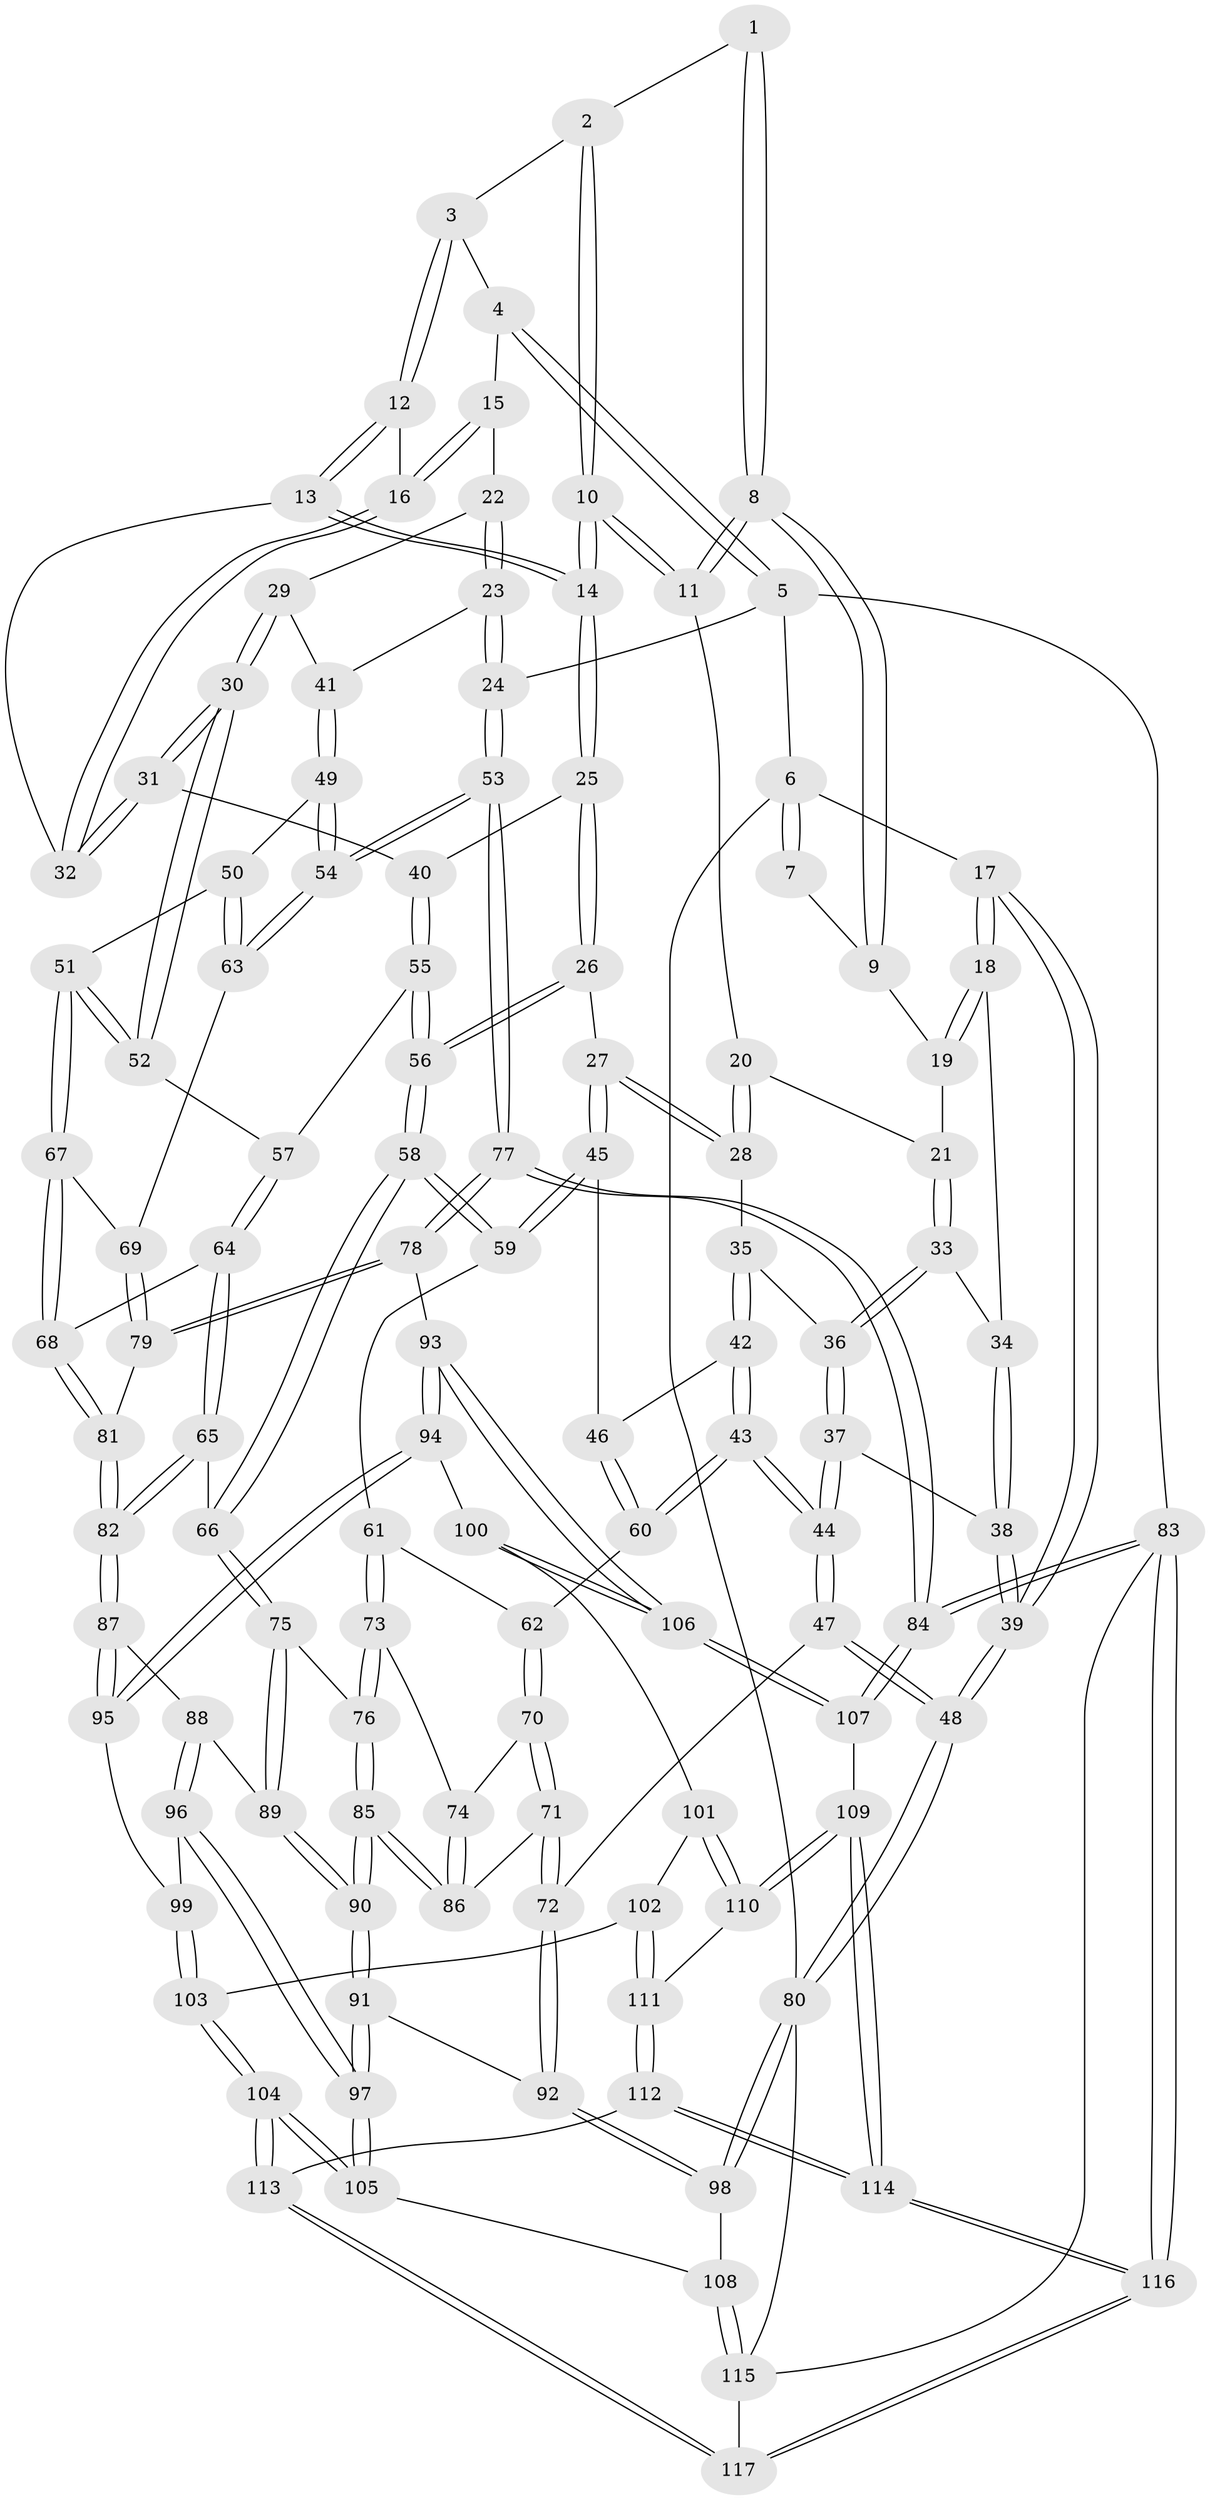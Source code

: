 // Generated by graph-tools (version 1.1) at 2025/38/03/09/25 02:38:35]
// undirected, 117 vertices, 289 edges
graph export_dot {
graph [start="1"]
  node [color=gray90,style=filled];
  1 [pos="+0.45624896146714855+0"];
  2 [pos="+0.5213617004931675+0"];
  3 [pos="+0.6770600820498589+0"];
  4 [pos="+0.8048972893155897+0"];
  5 [pos="+1+0"];
  6 [pos="+0+0"];
  7 [pos="+0.3164897771954422+0"];
  8 [pos="+0.3761539304308016+0.07053952476284474"];
  9 [pos="+0.29885262549486097+0.0410103082587738"];
  10 [pos="+0.48940805477880955+0.1151827104269058"];
  11 [pos="+0.3905198634543229+0.10339310852553994"];
  12 [pos="+0.6367794373620635+0.046385032875811416"];
  13 [pos="+0.5488246508928583+0.1354168306234866"];
  14 [pos="+0.5262288884124907+0.14907308013319479"];
  15 [pos="+0.8128633111733365+0.06466974997828395"];
  16 [pos="+0.7127468364080503+0.13370748295722754"];
  17 [pos="+0+0"];
  18 [pos="+0.01678292228493178+0"];
  19 [pos="+0.25016032280148226+0.06363255555857669"];
  20 [pos="+0.38960357541382223+0.10453819987000879"];
  21 [pos="+0.27529469752504176+0.14819849110473995"];
  22 [pos="+0.8524875419545265+0.11825602517511158"];
  23 [pos="+1+0.07991132478000858"];
  24 [pos="+1+0"];
  25 [pos="+0.5281907531152544+0.19690110783788745"];
  26 [pos="+0.5092820337125828+0.2365538154896886"];
  27 [pos="+0.4162356784180734+0.26664331888313403"];
  28 [pos="+0.3772874036492989+0.18531791974250733"];
  29 [pos="+0.8510503783696873+0.1758329960528318"];
  30 [pos="+0.7670545346156623+0.25849613396438"];
  31 [pos="+0.7170157949293087+0.22761919595577992"];
  32 [pos="+0.7074658983096357+0.16672698115857884"];
  33 [pos="+0.27514544586827644+0.14851483785779604"];
  34 [pos="+0.1763260839224043+0.14354297730262328"];
  35 [pos="+0.28391835361311457+0.21136003357733535"];
  36 [pos="+0.27695867405101077+0.2068129559268026"];
  37 [pos="+0.23265892994913773+0.22965014940308906"];
  38 [pos="+0.1859946238201885+0.21850516576162762"];
  39 [pos="+0+0.369352096975759"];
  40 [pos="+0.6761708077544683+0.24047356606330908"];
  41 [pos="+0.9340457710322307+0.22108723537259373"];
  42 [pos="+0.31927889671675935+0.26284690214533973"];
  43 [pos="+0.23453752412152543+0.35479502982109307"];
  44 [pos="+0.22659761448643106+0.3568273481924683"];
  45 [pos="+0.3950618051372309+0.28944884940066307"];
  46 [pos="+0.37935583780449394+0.2860856662563128"];
  47 [pos="+0.07813777582307016+0.47398936310330264"];
  48 [pos="+0+0.43211605001816283"];
  49 [pos="+0.9403389293074379+0.2860749988950142"];
  50 [pos="+0.8576324230888828+0.30932592705592654"];
  51 [pos="+0.8049054288549639+0.3160655285063583"];
  52 [pos="+0.7723507484713162+0.27295391560832793"];
  53 [pos="+1+0.40081383102316087"];
  54 [pos="+1+0.35980278199444315"];
  55 [pos="+0.6181306515917724+0.3325161867004601"];
  56 [pos="+0.5592490850616545+0.3532610058121556"];
  57 [pos="+0.6775669669207038+0.36007993833918556"];
  58 [pos="+0.5402497105274279+0.41187710467629635"];
  59 [pos="+0.39681615833383105+0.34769202820519646"];
  60 [pos="+0.2655634552741452+0.35791614045014947"];
  61 [pos="+0.3788244050313397+0.37250678135147886"];
  62 [pos="+0.3227682507691514+0.37471736275027345"];
  63 [pos="+0.9286782214782466+0.4037332115460823"];
  64 [pos="+0.6930058702590532+0.4053308203474896"];
  65 [pos="+0.6340906782706693+0.47726956270314613"];
  66 [pos="+0.5425595131738442+0.4316936228987584"];
  67 [pos="+0.8034314702388959+0.39321939758804203"];
  68 [pos="+0.7957199508613233+0.4054414885950383"];
  69 [pos="+0.9066401005649265+0.4178348192303428"];
  70 [pos="+0.3013036269821984+0.4733214595269954"];
  71 [pos="+0.24810229841333858+0.4946718156774799"];
  72 [pos="+0.08740554216037033+0.4811500012942651"];
  73 [pos="+0.3802038099110614+0.4588316603459491"];
  74 [pos="+0.3801065313273279+0.4588661173053876"];
  75 [pos="+0.4706327280082048+0.5094082614644265"];
  76 [pos="+0.468013968097501+0.5088609363765908"];
  77 [pos="+1+0.5942790951233407"];
  78 [pos="+0.9662704169925409+0.6145399463662505"];
  79 [pos="+0.906346216606318+0.5542578295951255"];
  80 [pos="+0+0.8985976849069044"];
  81 [pos="+0.7903953453590208+0.5043999674220111"];
  82 [pos="+0.689149891173673+0.5659922674169255"];
  83 [pos="+1+1"];
  84 [pos="+1+0.8204979703121095"];
  85 [pos="+0.3412452646399122+0.5758349574174838"];
  86 [pos="+0.33854243057100436+0.5723274134324429"];
  87 [pos="+0.6815163519937301+0.6004531456818312"];
  88 [pos="+0.49311424208021176+0.5833234078964181"];
  89 [pos="+0.4869706243198123+0.5774964153138963"];
  90 [pos="+0.34674312820674796+0.6796935021944834"];
  91 [pos="+0.3385842738682171+0.6981166413274773"];
  92 [pos="+0.1908514628496083+0.6681856377528604"];
  93 [pos="+0.9637204071043647+0.6168500022750604"];
  94 [pos="+0.691629947781479+0.6279424266877741"];
  95 [pos="+0.6821234397976064+0.603732925653558"];
  96 [pos="+0.5140906252444003+0.6796036276273485"];
  97 [pos="+0.4135977949771616+0.830187946108838"];
  98 [pos="+0.1279861429234476+0.8218627492739228"];
  99 [pos="+0.5316004821376514+0.6811958847120337"];
  100 [pos="+0.6955321056783602+0.6587027869613956"];
  101 [pos="+0.6718855742945122+0.7261999192567763"];
  102 [pos="+0.6503164573308555+0.7447820670974701"];
  103 [pos="+0.6374603528793754+0.7500564765834441"];
  104 [pos="+0.44728056028262353+0.9134098320964561"];
  105 [pos="+0.4207631815947945+0.8725403898048167"];
  106 [pos="+0.8736370220740778+0.7366751616050569"];
  107 [pos="+0.8665114564318058+0.7896682863282736"];
  108 [pos="+0.16204269890448542+0.8498743332950974"];
  109 [pos="+0.8475569872807236+0.8432747002506276"];
  110 [pos="+0.7960857288857415+0.8380734046326341"];
  111 [pos="+0.6918528270752806+0.888322625392138"];
  112 [pos="+0.6736696277791926+0.9107653605298258"];
  113 [pos="+0.46289909261661694+0.9795147637594316"];
  114 [pos="+1+1"];
  115 [pos="+0.21067752908469922+1"];
  116 [pos="+1+1"];
  117 [pos="+0.44547142927306005+1"];
  1 -- 2;
  1 -- 8;
  1 -- 8;
  2 -- 3;
  2 -- 10;
  2 -- 10;
  3 -- 4;
  3 -- 12;
  3 -- 12;
  4 -- 5;
  4 -- 5;
  4 -- 15;
  5 -- 6;
  5 -- 24;
  5 -- 83;
  6 -- 7;
  6 -- 7;
  6 -- 17;
  6 -- 80;
  7 -- 9;
  8 -- 9;
  8 -- 9;
  8 -- 11;
  8 -- 11;
  9 -- 19;
  10 -- 11;
  10 -- 11;
  10 -- 14;
  10 -- 14;
  11 -- 20;
  12 -- 13;
  12 -- 13;
  12 -- 16;
  13 -- 14;
  13 -- 14;
  13 -- 32;
  14 -- 25;
  14 -- 25;
  15 -- 16;
  15 -- 16;
  15 -- 22;
  16 -- 32;
  16 -- 32;
  17 -- 18;
  17 -- 18;
  17 -- 39;
  17 -- 39;
  18 -- 19;
  18 -- 19;
  18 -- 34;
  19 -- 21;
  20 -- 21;
  20 -- 28;
  20 -- 28;
  21 -- 33;
  21 -- 33;
  22 -- 23;
  22 -- 23;
  22 -- 29;
  23 -- 24;
  23 -- 24;
  23 -- 41;
  24 -- 53;
  24 -- 53;
  25 -- 26;
  25 -- 26;
  25 -- 40;
  26 -- 27;
  26 -- 56;
  26 -- 56;
  27 -- 28;
  27 -- 28;
  27 -- 45;
  27 -- 45;
  28 -- 35;
  29 -- 30;
  29 -- 30;
  29 -- 41;
  30 -- 31;
  30 -- 31;
  30 -- 52;
  30 -- 52;
  31 -- 32;
  31 -- 32;
  31 -- 40;
  33 -- 34;
  33 -- 36;
  33 -- 36;
  34 -- 38;
  34 -- 38;
  35 -- 36;
  35 -- 42;
  35 -- 42;
  36 -- 37;
  36 -- 37;
  37 -- 38;
  37 -- 44;
  37 -- 44;
  38 -- 39;
  38 -- 39;
  39 -- 48;
  39 -- 48;
  40 -- 55;
  40 -- 55;
  41 -- 49;
  41 -- 49;
  42 -- 43;
  42 -- 43;
  42 -- 46;
  43 -- 44;
  43 -- 44;
  43 -- 60;
  43 -- 60;
  44 -- 47;
  44 -- 47;
  45 -- 46;
  45 -- 59;
  45 -- 59;
  46 -- 60;
  46 -- 60;
  47 -- 48;
  47 -- 48;
  47 -- 72;
  48 -- 80;
  48 -- 80;
  49 -- 50;
  49 -- 54;
  49 -- 54;
  50 -- 51;
  50 -- 63;
  50 -- 63;
  51 -- 52;
  51 -- 52;
  51 -- 67;
  51 -- 67;
  52 -- 57;
  53 -- 54;
  53 -- 54;
  53 -- 77;
  53 -- 77;
  54 -- 63;
  54 -- 63;
  55 -- 56;
  55 -- 56;
  55 -- 57;
  56 -- 58;
  56 -- 58;
  57 -- 64;
  57 -- 64;
  58 -- 59;
  58 -- 59;
  58 -- 66;
  58 -- 66;
  59 -- 61;
  60 -- 62;
  61 -- 62;
  61 -- 73;
  61 -- 73;
  62 -- 70;
  62 -- 70;
  63 -- 69;
  64 -- 65;
  64 -- 65;
  64 -- 68;
  65 -- 66;
  65 -- 82;
  65 -- 82;
  66 -- 75;
  66 -- 75;
  67 -- 68;
  67 -- 68;
  67 -- 69;
  68 -- 81;
  68 -- 81;
  69 -- 79;
  69 -- 79;
  70 -- 71;
  70 -- 71;
  70 -- 74;
  71 -- 72;
  71 -- 72;
  71 -- 86;
  72 -- 92;
  72 -- 92;
  73 -- 74;
  73 -- 76;
  73 -- 76;
  74 -- 86;
  74 -- 86;
  75 -- 76;
  75 -- 89;
  75 -- 89;
  76 -- 85;
  76 -- 85;
  77 -- 78;
  77 -- 78;
  77 -- 84;
  77 -- 84;
  78 -- 79;
  78 -- 79;
  78 -- 93;
  79 -- 81;
  80 -- 98;
  80 -- 98;
  80 -- 115;
  81 -- 82;
  81 -- 82;
  82 -- 87;
  82 -- 87;
  83 -- 84;
  83 -- 84;
  83 -- 116;
  83 -- 116;
  83 -- 115;
  84 -- 107;
  84 -- 107;
  85 -- 86;
  85 -- 86;
  85 -- 90;
  85 -- 90;
  87 -- 88;
  87 -- 95;
  87 -- 95;
  88 -- 89;
  88 -- 96;
  88 -- 96;
  89 -- 90;
  89 -- 90;
  90 -- 91;
  90 -- 91;
  91 -- 92;
  91 -- 97;
  91 -- 97;
  92 -- 98;
  92 -- 98;
  93 -- 94;
  93 -- 94;
  93 -- 106;
  93 -- 106;
  94 -- 95;
  94 -- 95;
  94 -- 100;
  95 -- 99;
  96 -- 97;
  96 -- 97;
  96 -- 99;
  97 -- 105;
  97 -- 105;
  98 -- 108;
  99 -- 103;
  99 -- 103;
  100 -- 101;
  100 -- 106;
  100 -- 106;
  101 -- 102;
  101 -- 110;
  101 -- 110;
  102 -- 103;
  102 -- 111;
  102 -- 111;
  103 -- 104;
  103 -- 104;
  104 -- 105;
  104 -- 105;
  104 -- 113;
  104 -- 113;
  105 -- 108;
  106 -- 107;
  106 -- 107;
  107 -- 109;
  108 -- 115;
  108 -- 115;
  109 -- 110;
  109 -- 110;
  109 -- 114;
  109 -- 114;
  110 -- 111;
  111 -- 112;
  111 -- 112;
  112 -- 113;
  112 -- 114;
  112 -- 114;
  113 -- 117;
  113 -- 117;
  114 -- 116;
  114 -- 116;
  115 -- 117;
  116 -- 117;
  116 -- 117;
}
